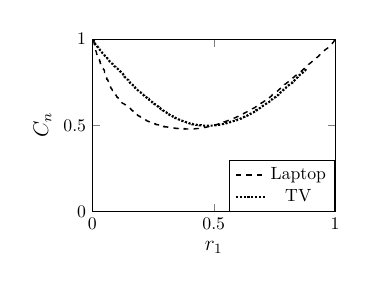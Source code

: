 \begin{tikzpicture}[scale=0.64]
\begin{axis}[height=5cm,
width=6.4cm,
xmin=0,
xmax=1,
ymin=0,
ymax=1,legend style={at={(1,0)},anchor=south east},xlabel=$r_1$, ylabel=$C_n$,ylabel near ticks, xtick={0, 0.5, 1}, ytick={0, 0.5, 1}, label style={font=\large}, tick style={font=\Large}
]
\addplot+ [color=black,mark=none,dashed,thick] coordinates
{(0.004,0.995)(0.005,0.993)(0.005,0.992)(0.006,0.989)(0.006,0.988)(0.006,0.987)(0.006,0.986)(0.006,0.985)(0.007,0.983)(0.007,0.982)(0.007,0.981)(0.008,0.979)(0.008,0.974)(0.008,0.972)(0.008,0.971)(0.009,0.969)(0.009,0.968)(0.01,0.965)(0.01,0.962)(0.01,0.958)(0.01,0.957)(0.011,0.955)(0.011,0.954)(0.011,0.953)(0.011,0.952)(0.011,0.951)(0.012,0.949)(0.013,0.945)(0.013,0.944)(0.013,0.943)(0.013,0.941)(0.014,0.935)(0.014,0.934)(0.015,0.932)(0.015,0.931)(0.015,0.93)(0.015,0.929)(0.016,0.927)(0.017,0.926)(0.017,0.919)(0.017,0.917)(0.017,0.916)(0.018,0.915)(0.018,0.913)(0.019,0.912)(0.02,0.909)(0.02,0.907)(0.02,0.905)(0.021,0.903)(0.021,0.902)(0.022,0.901)(0.023,0.899)(0.024,0.897)(0.025,0.895)(0.025,0.892)(0.025,0.891)(0.025,0.89)(0.025,0.889)(0.026,0.888)(0.026,0.886)(0.027,0.885)(0.029,0.882)(0.029,0.881)(0.03,0.878)(0.03,0.877)(0.03,0.876)(0.03,0.875)(0.03,0.874)(0.03,0.873)(0.032,0.871)(0.032,0.869)(0.033,0.86)(0.034,0.858)(0.034,0.855)(0.036,0.853)(0.037,0.85)(0.039,0.848)(0.039,0.847)(0.04,0.845)(0.04,0.844)(0.041,0.843)(0.041,0.842)(0.041,0.84)(0.042,0.836)(0.043,0.835)(0.044,0.833)(0.044,0.832)(0.044,0.831)(0.045,0.83)(0.045,0.828)(0.045,0.827)(0.046,0.826)(0.048,0.823)(0.049,0.822)(0.049,0.821)(0.049,0.82)(0.05,0.819)(0.05,0.805)(0.05,0.804)(0.05,0.802)(0.051,0.801)(0.051,0.8)(0.052,0.798)(0.053,0.797)(0.053,0.796)(0.053,0.795)(0.055,0.793)(0.055,0.79)(0.056,0.789)(0.056,0.788)(0.056,0.787)(0.056,0.786)(0.057,0.785)(0.057,0.784)(0.057,0.783)(0.058,0.781)(0.058,0.779)(0.059,0.778)(0.059,0.775)(0.059,0.773)(0.06,0.772)(0.06,0.771)(0.06,0.769)(0.06,0.768)(0.062,0.767)(0.063,0.765)(0.063,0.764)(0.064,0.763)(0.064,0.762)(0.064,0.761)(0.064,0.76)(0.065,0.758)(0.065,0.757)(0.067,0.753)(0.067,0.752)(0.068,0.751)(0.068,0.748)(0.068,0.748)(0.069,0.746)(0.069,0.745)(0.069,0.744)(0.07,0.742)(0.07,0.741)(0.07,0.74)(0.071,0.738)(0.071,0.736)(0.072,0.735)(0.073,0.734)(0.073,0.733)(0.073,0.732)(0.074,0.73)(0.074,0.729)(0.075,0.728)(0.075,0.727)(0.075,0.726)(0.075,0.72)(0.076,0.719)(0.076,0.718)(0.077,0.717)(0.078,0.715)(0.079,0.714)(0.079,0.713)(0.079,0.712)(0.08,0.711)(0.081,0.71)(0.081,0.709)(0.082,0.706)(0.083,0.703)(0.084,0.702)(0.085,0.701)(0.085,0.7)(0.085,0.699)(0.086,0.698)(0.087,0.697)(0.087,0.696)(0.087,0.695)(0.089,0.693)(0.089,0.692)(0.09,0.689)(0.09,0.688)(0.09,0.687)(0.092,0.685)(0.093,0.684)(0.094,0.683)(0.095,0.681)(0.096,0.679)(0.096,0.678)(0.097,0.677)(0.097,0.676)(0.098,0.675)(0.098,0.674)(0.1,0.669)(0.101,0.668)(0.101,0.667)(0.101,0.666)(0.102,0.665)(0.102,0.664)(0.105,0.662)(0.106,0.661)(0.106,0.66)(0.106,0.659)(0.107,0.658)(0.108,0.655)(0.109,0.654)(0.109,0.654)(0.11,0.651)(0.11,0.65)(0.111,0.649)(0.111,0.647)(0.112,0.646)(0.112,0.645)(0.112,0.644)(0.113,0.644)(0.116,0.642)(0.117,0.64)(0.118,0.639)(0.118,0.638)(0.118,0.637)(0.119,0.636)(0.119,0.635)(0.119,0.634)(0.12,0.633)(0.121,0.632)(0.124,0.63)(0.125,0.629)(0.126,0.628)(0.128,0.626)(0.13,0.625)(0.132,0.624)(0.134,0.622)(0.134,0.621)(0.136,0.62)(0.136,0.619)(0.136,0.619)(0.137,0.618)(0.138,0.617)(0.14,0.615)(0.14,0.614)(0.141,0.613)(0.142,0.612)(0.143,0.611)(0.144,0.61)(0.146,0.608)(0.147,0.607)(0.149,0.606)(0.15,0.605)(0.15,0.603)(0.151,0.602)(0.154,0.6)(0.156,0.599)(0.157,0.598)(0.157,0.597)(0.158,0.596)(0.159,0.595)(0.159,0.595)(0.159,0.594)(0.16,0.593)(0.16,0.592)(0.161,0.591)(0.162,0.59)(0.163,0.589)(0.163,0.589)(0.163,0.588)(0.163,0.587)(0.167,0.585)(0.168,0.584)(0.168,0.583)(0.168,0.582)(0.17,0.581)(0.17,0.581)(0.171,0.58)(0.171,0.579)(0.174,0.578)(0.175,0.576)(0.175,0.575)(0.176,0.574)(0.176,0.573)(0.176,0.572)(0.177,0.571)(0.177,0.57)(0.179,0.569)(0.18,0.568)(0.181,0.567)(0.182,0.566)(0.183,0.563)(0.185,0.562)(0.185,0.562)(0.186,0.561)(0.186,0.56)(0.187,0.559)(0.188,0.557)(0.189,0.556)(0.192,0.555)(0.193,0.554)(0.195,0.553)(0.195,0.552)(0.196,0.551)(0.197,0.551)(0.197,0.55)(0.198,0.549)(0.2,0.546)(0.202,0.545)(0.205,0.544)(0.206,0.543)(0.207,0.542)(0.208,0.541)(0.21,0.54)(0.211,0.54)(0.212,0.539)(0.216,0.538)(0.216,0.537)(0.216,0.537)(0.216,0.536)(0.217,0.535)(0.217,0.535)(0.218,0.534)(0.219,0.533)(0.22,0.532)(0.22,0.531)(0.222,0.53)(0.222,0.53)(0.223,0.529)(0.223,0.528)(0.224,0.528)(0.225,0.527)(0.226,0.526)(0.228,0.525)(0.23,0.524)(0.231,0.524)(0.232,0.523)(0.233,0.522)(0.233,0.522)(0.234,0.521)(0.235,0.521)(0.237,0.519)(0.241,0.519)(0.241,0.518)(0.243,0.517)(0.244,0.517)(0.247,0.516)(0.247,0.516)(0.248,0.515)(0.25,0.511)(0.252,0.511)(0.256,0.51)(0.257,0.51)(0.257,0.509)(0.259,0.509)(0.259,0.508)(0.26,0.508)(0.261,0.507)(0.264,0.506)(0.264,0.506)(0.264,0.505)(0.267,0.505)(0.269,0.504)(0.272,0.503)(0.274,0.503)(0.275,0.503)(0.275,0.502)(0.275,0.502)(0.276,0.501)(0.278,0.501)(0.278,0.5)(0.279,0.5)(0.28,0.499)(0.281,0.499)(0.282,0.498)(0.283,0.498)(0.284,0.498)(0.287,0.497)(0.288,0.497)(0.291,0.496)(0.292,0.496)(0.292,0.495)(0.293,0.495)(0.293,0.494)(0.296,0.494)(0.296,0.494)(0.296,0.493)(0.297,0.493)(0.297,0.492)(0.299,0.492)(0.3,0.492)(0.308,0.491)(0.308,0.491)(0.309,0.49)(0.312,0.49)(0.312,0.49)(0.314,0.489)(0.315,0.489)(0.317,0.489)(0.317,0.488)(0.318,0.488)(0.319,0.488)(0.321,0.487)(0.322,0.487)(0.324,0.487)(0.325,0.487)(0.327,0.486)(0.327,0.486)(0.33,0.486)(0.333,0.485)(0.336,0.485)(0.336,0.485)(0.338,0.484)(0.338,0.484)(0.341,0.484)(0.342,0.484)(0.342,0.484)(0.343,0.483)(0.344,0.483)(0.347,0.483)(0.35,0.483)(0.351,0.483)(0.352,0.482)(0.353,0.482)(0.354,0.482)(0.354,0.482)(0.354,0.481)(0.354,0.481)(0.357,0.481)(0.358,0.48)(0.358,0.48)(0.362,0.481)(0.364,0.48)(0.367,0.481)(0.369,0.481)(0.371,0.481)(0.375,0.481)(0.377,0.481)(0.377,0.481)(0.378,0.481)(0.378,0.48)(0.38,0.48)(0.38,0.48)(0.382,0.48)(0.383,0.48)(0.383,0.48)(0.383,0.479)(0.385,0.48)(0.386,0.48)(0.388,0.479)(0.388,0.479)(0.388,0.479)(0.39,0.479)(0.39,0.479)(0.392,0.479)(0.393,0.479)(0.393,0.479)(0.393,0.479)(0.394,0.479)(0.396,0.479)(0.397,0.479)(0.398,0.479)(0.4,0.478)(0.4,0.478)(0.402,0.478)(0.403,0.479)(0.405,0.479)(0.405,0.479)(0.406,0.478)(0.406,0.478)(0.409,0.479)(0.41,0.479)(0.411,0.479)(0.418,0.48)(0.418,0.48)(0.419,0.48)(0.42,0.48)(0.42,0.48)(0.421,0.48)(0.421,0.48)(0.422,0.48)(0.425,0.481)(0.425,0.481)(0.426,0.481)(0.427,0.481)(0.428,0.481)(0.429,0.481)(0.43,0.481)(0.433,0.482)(0.433,0.482)(0.435,0.482)(0.436,0.482)(0.438,0.482)(0.439,0.483)(0.44,0.483)(0.441,0.483)(0.442,0.483)(0.444,0.484)(0.446,0.484)(0.448,0.484)(0.45,0.485)(0.451,0.485)(0.452,0.485)(0.453,0.485)(0.453,0.485)(0.455,0.486)(0.459,0.487)(0.46,0.487)(0.46,0.487)(0.462,0.488)(0.464,0.488)(0.465,0.489)(0.467,0.489)(0.468,0.489)(0.468,0.489)(0.468,0.489)(0.469,0.49)(0.469,0.49)(0.473,0.491)(0.474,0.491)(0.474,0.491)(0.475,0.491)(0.476,0.492)(0.479,0.493)(0.481,0.493)(0.482,0.493)(0.482,0.493)(0.482,0.494)(0.483,0.494)(0.484,0.494)(0.487,0.495)(0.487,0.495)(0.487,0.495)(0.489,0.496)(0.492,0.497)(0.493,0.497)(0.493,0.497)(0.494,0.498)(0.494,0.498)(0.496,0.498)(0.5,0.5)(0.503,0.501)(0.504,0.502)(0.505,0.502)(0.506,0.502)(0.508,0.503)(0.511,0.504)(0.511,0.505)(0.511,0.505)(0.512,0.505)(0.514,0.506)(0.516,0.507)(0.519,0.508)(0.519,0.508)(0.52,0.509)(0.521,0.509)(0.523,0.51)(0.525,0.511)(0.525,0.511)(0.525,0.511)(0.526,0.512)(0.527,0.512)(0.528,0.512)(0.531,0.514)(0.534,0.516)(0.536,0.516)(0.537,0.517)(0.539,0.518)(0.542,0.519)(0.542,0.52)(0.543,0.52)(0.547,0.522)(0.549,0.523)(0.55,0.524)(0.55,0.524)(0.552,0.525)(0.553,0.525)(0.556,0.527)(0.557,0.527)(0.557,0.527)(0.558,0.528)(0.566,0.532)(0.567,0.533)(0.569,0.534)(0.569,0.534)(0.571,0.535)(0.573,0.536)(0.576,0.538)(0.578,0.539)(0.579,0.54)(0.579,0.54)(0.583,0.542)(0.589,0.545)(0.591,0.547)(0.592,0.547)(0.593,0.548)(0.595,0.549)(0.596,0.55)(0.596,0.55)(0.6,0.552)(0.602,0.554)(0.602,0.554)(0.603,0.555)(0.603,0.555)(0.607,0.558)(0.612,0.56)(0.612,0.561)(0.613,0.562)(0.613,0.562)(0.618,0.564)(0.618,0.565)(0.621,0.567)(0.622,0.568)(0.623,0.569)(0.624,0.57)(0.625,0.57)(0.626,0.571)(0.629,0.573)(0.629,0.573)(0.629,0.574)(0.631,0.575)(0.634,0.577)(0.637,0.579)(0.638,0.58)(0.638,0.58)(0.639,0.581)(0.641,0.583)(0.642,0.584)(0.643,0.585)(0.652,0.591)(0.654,0.592)(0.657,0.594)(0.658,0.596)(0.661,0.598)(0.661,0.598)(0.666,0.601)(0.67,0.604)(0.67,0.605)(0.671,0.606)(0.673,0.607)(0.673,0.607)(0.674,0.609)(0.675,0.61)(0.675,0.61)(0.676,0.611)(0.676,0.612)(0.678,0.613)(0.679,0.614)(0.679,0.615)(0.684,0.618)(0.685,0.619)(0.687,0.621)(0.688,0.622)(0.689,0.623)(0.692,0.626)(0.694,0.627)(0.694,0.628)(0.696,0.629)(0.698,0.631)(0.698,0.632)(0.703,0.635)(0.704,0.636)(0.706,0.638)(0.706,0.639)(0.707,0.64)(0.711,0.643)(0.711,0.644)(0.712,0.645)(0.717,0.648)(0.719,0.65)(0.719,0.651)(0.72,0.652)(0.72,0.653)(0.722,0.654)(0.722,0.655)(0.722,0.655)(0.729,0.661)(0.729,0.661)(0.73,0.662)(0.731,0.663)(0.732,0.665)(0.733,0.667)(0.735,0.668)(0.737,0.671)(0.738,0.671)(0.738,0.672)(0.739,0.673)(0.739,0.674)(0.74,0.675)(0.74,0.676)(0.741,0.677)(0.741,0.678)(0.742,0.679)(0.744,0.681)(0.745,0.682)(0.746,0.683)(0.75,0.688)(0.752,0.69)(0.756,0.693)(0.76,0.697)(0.764,0.701)(0.764,0.701)(0.765,0.702)(0.766,0.704)(0.768,0.706)(0.768,0.707)(0.769,0.708)(0.77,0.709)(0.77,0.71)(0.771,0.711)(0.772,0.712)(0.773,0.713)(0.775,0.715)(0.775,0.716)(0.777,0.718)(0.779,0.72)(0.779,0.721)(0.779,0.722)(0.781,0.724)(0.781,0.725)(0.785,0.728)(0.785,0.729)(0.787,0.732)(0.79,0.735)(0.791,0.736)(0.791,0.737)(0.797,0.742)(0.798,0.744)(0.8,0.746)(0.803,0.749)(0.807,0.753)(0.808,0.754)(0.812,0.759)(0.816,0.762)(0.816,0.763)(0.818,0.765)(0.819,0.767)(0.821,0.769)(0.821,0.77)(0.825,0.774)(0.825,0.775)(0.829,0.778)(0.83,0.78)(0.831,0.782)(0.832,0.783)(0.833,0.785)(0.84,0.792)(0.843,0.795)(0.848,0.8)(0.851,0.803)(0.857,0.809)(0.859,0.812)(0.861,0.814)(0.861,0.815)(0.862,0.817)(0.865,0.82)(0.866,0.821)(0.867,0.823)(0.869,0.826)(0.87,0.827)(0.872,0.83)(0.874,0.832)(0.875,0.834)(0.877,0.836)(0.881,0.841)(0.882,0.844)(0.888,0.85)(0.89,0.852)(0.89,0.853)(0.892,0.856)(0.897,0.861)(0.903,0.868)(0.904,0.869)(0.908,0.874)(0.912,0.878)(0.918,0.885)(0.92,0.888)(0.924,0.892)(0.924,0.893)(0.929,0.899)(0.933,0.903)(0.933,0.906)(0.937,0.91)(0.939,0.913)(0.943,0.918)(0.947,0.922)(0.951,0.927)(0.955,0.931)(0.955,0.933)(0.956,0.934)(0.958,0.938)(0.97,0.95)(0.974,0.955)(0.98,0.961)(0.982,0.964)(0.983,0.967)(0.985,0.97)(0.986,0.972)(0.987,0.974)(0.989,0.977)(0.99,0.98)(0.992,0.982)(1.0,1.0)};
\addplot+ [color=black,mark=none,densely dotted, very thick] coordinates
{(0.003,0.996)(0.006,0.992)(0.006,0.991)(0.007,0.989)(0.007,0.988)(0.008,0.986)(0.008,0.984)(0.009,0.982)(0.01,0.981)(0.01,0.979)(0.01,0.978)(0.01,0.977)(0.011,0.976)(0.011,0.975)(0.013,0.971)(0.013,0.969)(0.017,0.965)(0.017,0.964)(0.02,0.96)(0.02,0.959)(0.021,0.956)(0.022,0.955)(0.025,0.952)(0.025,0.95)(0.028,0.945)(0.029,0.944)(0.03,0.942)(0.03,0.941)(0.031,0.938)(0.037,0.933)(0.037,0.931)(0.038,0.93)(0.039,0.927)(0.04,0.924)(0.04,0.923)(0.042,0.92)(0.045,0.917)(0.048,0.913)(0.049,0.911)(0.05,0.908)(0.05,0.907)(0.051,0.905)(0.053,0.903)(0.06,0.896)(0.06,0.895)(0.061,0.893)(0.062,0.891)(0.062,0.888)(0.063,0.887)(0.065,0.885)(0.067,0.882)(0.067,0.88)(0.068,0.878)(0.069,0.876)(0.07,0.874)(0.071,0.872)(0.075,0.868)(0.076,0.866)(0.077,0.863)(0.083,0.857)(0.084,0.856)(0.085,0.854)(0.086,0.852)(0.087,0.851)(0.087,0.85)(0.089,0.848)(0.09,0.845)(0.092,0.843)(0.096,0.839)(0.096,0.838)(0.097,0.837)(0.099,0.834)(0.101,0.832)(0.105,0.828)(0.107,0.825)(0.108,0.823)(0.109,0.821)(0.109,0.82)(0.111,0.818)(0.114,0.815)(0.114,0.814)(0.121,0.808)(0.123,0.805)(0.125,0.801)(0.126,0.8)(0.126,0.799)(0.126,0.798)(0.127,0.797)(0.128,0.795)(0.128,0.794)(0.129,0.793)(0.13,0.791)(0.13,0.79)(0.13,0.789)(0.131,0.788)(0.132,0.787)(0.132,0.786)(0.132,0.785)(0.132,0.784)(0.133,0.783)(0.133,0.783)(0.133,0.781)(0.137,0.777)(0.138,0.776)(0.138,0.774)(0.139,0.773)(0.14,0.772)(0.142,0.77)(0.145,0.766)(0.148,0.764)(0.149,0.762)(0.149,0.761)(0.15,0.76)(0.15,0.76)(0.15,0.757)(0.151,0.755)(0.152,0.754)(0.153,0.752)(0.153,0.752)(0.155,0.75)(0.155,0.748)(0.156,0.746)(0.157,0.745)(0.158,0.744)(0.158,0.743)(0.16,0.741)(0.164,0.737)(0.167,0.734)(0.168,0.733)(0.169,0.731)(0.17,0.73)(0.17,0.729)(0.17,0.729)(0.171,0.727)(0.172,0.726)(0.172,0.725)(0.173,0.724)(0.173,0.723)(0.175,0.722)(0.175,0.72)(0.176,0.719)(0.176,0.718)(0.177,0.717)(0.178,0.716)(0.179,0.714)(0.179,0.713)(0.182,0.711)(0.182,0.71)(0.183,0.709)(0.185,0.707)(0.186,0.705)(0.188,0.703)(0.189,0.702)(0.19,0.701)(0.192,0.698)(0.193,0.697)(0.194,0.696)(0.194,0.695)(0.195,0.694)(0.198,0.692)(0.2,0.69)(0.202,0.688)(0.203,0.687)(0.204,0.686)(0.204,0.685)(0.205,0.684)(0.206,0.683)(0.207,0.681)(0.209,0.679)(0.209,0.679)(0.21,0.678)(0.21,0.677)(0.21,0.676)(0.211,0.675)(0.213,0.673)(0.214,0.672)(0.214,0.671)(0.215,0.67)(0.216,0.669)(0.218,0.667)(0.22,0.665)(0.224,0.662)(0.225,0.661)(0.225,0.661)(0.225,0.66)(0.228,0.658)(0.228,0.657)(0.231,0.655)(0.232,0.653)(0.233,0.653)(0.233,0.652)(0.233,0.651)(0.233,0.649)(0.236,0.647)(0.236,0.647)(0.237,0.646)(0.239,0.644)(0.239,0.643)(0.24,0.642)(0.241,0.642)(0.242,0.64)(0.243,0.639)(0.244,0.638)(0.245,0.637)(0.246,0.636)(0.246,0.635)(0.247,0.635)(0.247,0.634)(0.248,0.633)(0.25,0.631)(0.253,0.628)(0.253,0.628)(0.254,0.627)(0.254,0.626)(0.257,0.624)(0.257,0.623)(0.258,0.622)(0.26,0.621)(0.261,0.62)(0.262,0.619)(0.262,0.618)(0.263,0.617)(0.263,0.617)(0.264,0.615)(0.266,0.614)(0.267,0.613)(0.269,0.612)(0.27,0.611)(0.271,0.61)(0.273,0.608)(0.273,0.607)(0.275,0.606)(0.275,0.606)(0.276,0.605)(0.277,0.604)(0.277,0.603)(0.278,0.601)(0.279,0.601)(0.279,0.6)(0.28,0.599)(0.28,0.598)(0.28,0.598)(0.281,0.597)(0.281,0.597)(0.282,0.595)(0.283,0.595)(0.287,0.592)(0.288,0.592)(0.288,0.591)(0.289,0.59)(0.289,0.59)(0.29,0.589)(0.29,0.588)(0.292,0.587)(0.293,0.586)(0.294,0.584)(0.296,0.583)(0.297,0.582)(0.297,0.582)(0.298,0.581)(0.298,0.58)(0.299,0.58)(0.3,0.578)(0.301,0.577)(0.302,0.577)(0.304,0.576)(0.305,0.575)(0.307,0.573)(0.307,0.572)(0.307,0.572)(0.31,0.571)(0.31,0.57)(0.311,0.57)(0.311,0.569)(0.311,0.569)(0.312,0.567)(0.313,0.566)(0.314,0.565)(0.315,0.565)(0.316,0.563)(0.317,0.562)(0.318,0.562)(0.319,0.561)(0.321,0.56)(0.321,0.56)(0.322,0.559)(0.322,0.558)(0.323,0.558)(0.325,0.557)(0.327,0.555)(0.329,0.554)(0.33,0.554)(0.33,0.553)(0.33,0.553)(0.331,0.552)(0.332,0.552)(0.333,0.55)(0.337,0.548)(0.338,0.548)(0.338,0.547)(0.338,0.547)(0.338,0.546)(0.339,0.546)(0.341,0.545)(0.341,0.545)(0.341,0.544)(0.342,0.544)(0.343,0.543)(0.344,0.543)(0.345,0.542)(0.347,0.541)(0.347,0.541)(0.349,0.54)(0.35,0.539)(0.351,0.538)(0.353,0.538)(0.353,0.537)(0.354,0.536)(0.354,0.536)(0.355,0.535)(0.355,0.535)(0.358,0.534)(0.358,0.534)(0.36,0.533)(0.362,0.532)(0.362,0.532)(0.364,0.531)(0.364,0.531)(0.365,0.53)(0.365,0.53)(0.365,0.529)(0.366,0.529)(0.367,0.528)(0.368,0.528)(0.369,0.527)(0.369,0.527)(0.372,0.526)(0.372,0.526)(0.373,0.525)(0.375,0.525)(0.375,0.525)(0.377,0.524)(0.377,0.524)(0.377,0.523)(0.378,0.523)(0.379,0.523)(0.38,0.522)(0.38,0.522)(0.381,0.522)(0.382,0.521)(0.385,0.52)(0.385,0.52)(0.386,0.519)(0.386,0.519)(0.388,0.518)(0.388,0.518)(0.388,0.518)(0.389,0.517)(0.39,0.517)(0.392,0.516)(0.393,0.516)(0.394,0.516)(0.395,0.515)(0.395,0.515)(0.396,0.515)(0.397,0.514)(0.397,0.514)(0.397,0.514)(0.398,0.513)(0.4,0.512)(0.403,0.511)(0.405,0.511)(0.405,0.511)(0.406,0.51)(0.406,0.51)(0.407,0.51)(0.407,0.51)(0.408,0.509)(0.408,0.509)(0.409,0.509)(0.41,0.508)(0.41,0.508)(0.411,0.508)(0.411,0.508)(0.412,0.508)(0.412,0.507)(0.412,0.507)(0.412,0.507)(0.413,0.507)(0.417,0.506)(0.417,0.506)(0.421,0.506)(0.421,0.505)(0.422,0.505)(0.423,0.505)(0.425,0.505)(0.426,0.504)(0.427,0.504)(0.429,0.504)(0.429,0.504)(0.43,0.503)(0.431,0.503)(0.431,0.503)(0.432,0.503)(0.432,0.503)(0.435,0.502)(0.438,0.502)(0.44,0.502)(0.441,0.502)(0.442,0.502)(0.442,0.501)(0.443,0.501)(0.444,0.501)(0.445,0.501)(0.445,0.501)(0.448,0.501)(0.449,0.501)(0.45,0.5)(0.451,0.5)(0.452,0.5)(0.452,0.5)(0.453,0.5)(0.453,0.5)(0.454,0.5)(0.454,0.5)(0.455,0.499)(0.455,0.499)(0.457,0.499)(0.458,0.499)(0.458,0.499)(0.458,0.499)(0.459,0.499)(0.459,0.499)(0.459,0.499)(0.46,0.499)(0.461,0.499)(0.462,0.498)(0.462,0.498)(0.464,0.498)(0.465,0.498)(0.466,0.498)(0.467,0.498)(0.467,0.498)(0.469,0.498)(0.469,0.498)(0.47,0.498)(0.47,0.498)(0.475,0.498)(0.475,0.498)(0.476,0.498)(0.477,0.498)(0.477,0.498)(0.478,0.498)(0.479,0.498)(0.48,0.498)(0.481,0.499)(0.482,0.498)(0.482,0.499)(0.483,0.499)(0.485,0.499)(0.485,0.499)(0.486,0.499)(0.486,0.499)(0.486,0.499)(0.487,0.499)(0.487,0.499)(0.487,0.499)(0.487,0.499)(0.488,0.499)(0.489,0.499)(0.49,0.499)(0.491,0.499)(0.492,0.499)(0.492,0.499)(0.492,0.499)(0.496,0.499)(0.497,0.5)(0.5,0.5)(0.504,0.501)(0.505,0.501)(0.505,0.501)(0.506,0.501)(0.506,0.501)(0.508,0.501)(0.509,0.501)(0.509,0.501)(0.51,0.502)(0.51,0.502)(0.511,0.502)(0.511,0.502)(0.513,0.502)(0.514,0.502)(0.516,0.503)(0.517,0.503)(0.518,0.503)(0.519,0.503)(0.52,0.504)(0.522,0.504)(0.524,0.504)(0.525,0.505)(0.526,0.505)(0.526,0.505)(0.527,0.505)(0.527,0.505)(0.528,0.506)(0.528,0.506)(0.528,0.506)(0.533,0.507)(0.538,0.508)(0.538,0.508)(0.541,0.509)(0.541,0.509)(0.541,0.509)(0.541,0.509)(0.543,0.51)(0.545,0.51)(0.545,0.51)(0.546,0.51)(0.546,0.511)(0.547,0.511)(0.548,0.511)(0.55,0.512)(0.55,0.512)(0.551,0.512)(0.551,0.513)(0.552,0.513)(0.553,0.513)(0.553,0.513)(0.554,0.514)(0.556,0.514)(0.558,0.515)(0.558,0.515)(0.56,0.516)(0.561,0.517)(0.562,0.517)(0.563,0.517)(0.563,0.517)(0.565,0.518)(0.566,0.518)(0.566,0.518)(0.567,0.519)(0.567,0.519)(0.567,0.519)(0.569,0.52)(0.569,0.52)(0.57,0.521)(0.57,0.521)(0.571,0.521)(0.573,0.522)(0.573,0.522)(0.575,0.523)(0.577,0.524)(0.578,0.524)(0.578,0.524)(0.58,0.525)(0.587,0.527)(0.587,0.528)(0.588,0.528)(0.588,0.528)(0.592,0.53)(0.593,0.53)(0.593,0.531)(0.594,0.531)(0.598,0.533)(0.6,0.534)(0.601,0.534)(0.602,0.535)(0.605,0.536)(0.605,0.536)(0.606,0.536)(0.607,0.537)(0.608,0.538)(0.61,0.539)(0.611,0.539)(0.612,0.54)(0.612,0.54)(0.613,0.54)(0.613,0.541)(0.614,0.541)(0.616,0.542)(0.616,0.543)(0.616,0.543)(0.617,0.544)(0.617,0.544)(0.619,0.545)(0.62,0.546)(0.62,0.546)(0.622,0.547)(0.625,0.549)(0.627,0.55)(0.627,0.551)(0.63,0.552)(0.633,0.553)(0.633,0.554)(0.637,0.556)(0.639,0.557)(0.639,0.557)(0.64,0.558)(0.64,0.559)(0.643,0.561)(0.644,0.562)(0.647,0.563)(0.648,0.564)(0.649,0.565)(0.649,0.565)(0.651,0.566)(0.651,0.566)(0.652,0.567)(0.652,0.568)(0.653,0.568)(0.654,0.569)(0.657,0.571)(0.657,0.571)(0.657,0.571)(0.658,0.572)(0.659,0.573)(0.66,0.574)(0.66,0.574)(0.662,0.575)(0.664,0.576)(0.665,0.577)(0.667,0.579)(0.67,0.581)(0.67,0.581)(0.672,0.583)(0.673,0.583)(0.673,0.584)(0.673,0.585)(0.674,0.585)(0.675,0.586)(0.675,0.587)(0.676,0.587)(0.676,0.588)(0.677,0.588)(0.678,0.589)(0.679,0.591)(0.682,0.593)(0.683,0.594)(0.684,0.594)(0.684,0.595)(0.685,0.596)(0.685,0.596)(0.685,0.597)(0.686,0.597)(0.687,0.598)(0.69,0.601)(0.692,0.602)(0.694,0.604)(0.694,0.604)(0.695,0.605)(0.696,0.606)(0.696,0.607)(0.697,0.607)(0.697,0.608)(0.698,0.609)(0.7,0.611)(0.702,0.613)(0.703,0.614)(0.704,0.615)(0.705,0.616)(0.706,0.617)(0.708,0.619)(0.711,0.621)(0.712,0.622)(0.712,0.622)(0.713,0.623)(0.716,0.626)(0.717,0.627)(0.718,0.628)(0.719,0.629)(0.72,0.63)(0.723,0.632)(0.723,0.633)(0.725,0.634)(0.729,0.637)(0.731,0.639)(0.732,0.64)(0.734,0.641)(0.734,0.642)(0.734,0.642)(0.734,0.643)(0.734,0.643)(0.734,0.644)(0.735,0.645)(0.736,0.646)(0.736,0.646)(0.736,0.647)(0.738,0.649)(0.74,0.651)(0.74,0.652)(0.742,0.653)(0.743,0.655)(0.746,0.657)(0.746,0.658)(0.747,0.659)(0.75,0.661)(0.752,0.663)(0.753,0.664)(0.756,0.666)(0.756,0.667)(0.756,0.668)(0.756,0.668)(0.758,0.67)(0.759,0.671)(0.76,0.672)(0.764,0.676)(0.765,0.676)(0.765,0.677)(0.766,0.678)(0.767,0.679)(0.767,0.68)(0.767,0.681)(0.768,0.682)(0.77,0.684)(0.77,0.684)(0.772,0.686)(0.773,0.688)(0.774,0.689)(0.774,0.69)(0.774,0.69)(0.775,0.691)(0.778,0.694)(0.782,0.697)(0.783,0.698)(0.783,0.699)(0.784,0.7)(0.784,0.7)(0.785,0.702)(0.785,0.703)(0.786,0.704)(0.787,0.707)(0.788,0.707)(0.789,0.709)(0.79,0.71)(0.791,0.711)(0.792,0.713)(0.792,0.714)(0.793,0.715)(0.797,0.718)(0.797,0.719)(0.8,0.723)(0.802,0.725)(0.802,0.726)(0.803,0.727)(0.804,0.728)(0.808,0.732)(0.808,0.733)(0.813,0.737)(0.814,0.738)(0.817,0.741)(0.821,0.745)(0.824,0.748)(0.824,0.75)(0.825,0.75)(0.825,0.752)(0.827,0.754)(0.83,0.757)(0.831,0.759)(0.833,0.762)(0.835,0.765)(0.836,0.767)(0.838,0.768)(0.838,0.769)(0.839,0.771)(0.84,0.772)(0.841,0.774)(0.842,0.775)(0.843,0.777)(0.843,0.777)(0.845,0.78)(0.846,0.781)(0.846,0.782)(0.847,0.784)(0.848,0.785)(0.85,0.787)(0.85,0.789)(0.852,0.791)(0.855,0.794)(0.859,0.798)(0.86,0.799)(0.86,0.8)(0.867,0.807)(0.868,0.808)(0.868,0.809)(0.87,0.811)(0.871,0.813)(0.871,0.814)(0.872,0.815)(0.876,0.819)(0.876,0.82)(0.877,0.822)(0.879,0.824)(0.879,0.825)(0.88,0.827)(0.882,0.829)(0.883,0.831)};
\legend{Laptop, TV}
\end{axis} 
\end{tikzpicture}